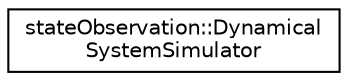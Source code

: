 digraph "Graphical Class Hierarchy"
{
  edge [fontname="Helvetica",fontsize="10",labelfontname="Helvetica",labelfontsize="10"];
  node [fontname="Helvetica",fontsize="10",shape=record];
  rankdir="LR";
  Node0 [label="stateObservation::Dynamical\lSystemSimulator",height=0.2,width=0.4,color="black", fillcolor="white", style="filled",URL="$classstateObservation_1_1DynamicalSystemSimulator.html",tooltip="The class gives a small encapsulation of the dynamics functor, which enables the simulation of the dy..."];
}
